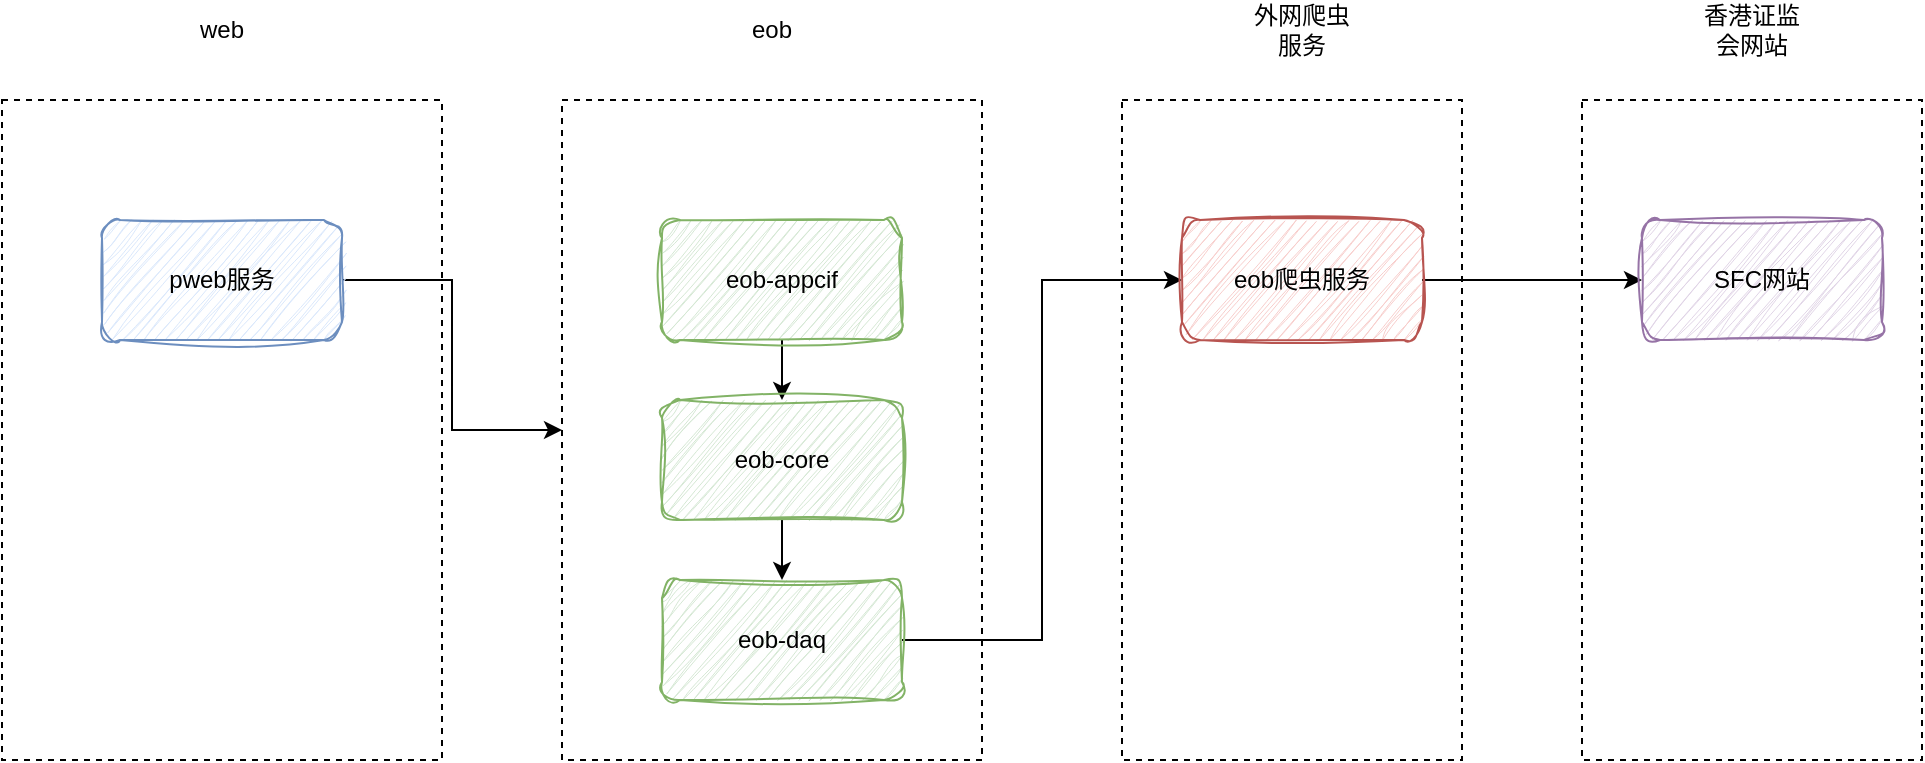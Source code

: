 <mxfile version="24.3.0" type="github">
  <diagram name="第 1 页" id="8pYBM5akXOHLCJZj3LBZ">
    <mxGraphModel dx="1386" dy="751" grid="1" gridSize="10" guides="1" tooltips="1" connect="1" arrows="1" fold="1" page="1" pageScale="1" pageWidth="827" pageHeight="1169" math="0" shadow="0">
      <root>
        <mxCell id="0" />
        <mxCell id="1" parent="0" />
        <mxCell id="xWTh3WDd0B7nydl5swli-9" value="" style="rounded=0;whiteSpace=wrap;html=1;dashed=1;gradientColor=none;fillColor=none;" vertex="1" parent="1">
          <mxGeometry x="840" y="210" width="170" height="330" as="geometry" />
        </mxCell>
        <mxCell id="xWTh3WDd0B7nydl5swli-1" value="" style="rounded=0;whiteSpace=wrap;html=1;fillColor=none;dashed=1;" vertex="1" parent="1">
          <mxGeometry x="50" y="210" width="220" height="330" as="geometry" />
        </mxCell>
        <mxCell id="xWTh3WDd0B7nydl5swli-17" style="edgeStyle=orthogonalEdgeStyle;rounded=0;orthogonalLoop=1;jettySize=auto;html=1;exitX=1;exitY=0.5;exitDx=0;exitDy=0;" edge="1" parent="1" source="xWTh3WDd0B7nydl5swli-2" target="xWTh3WDd0B7nydl5swli-3">
          <mxGeometry relative="1" as="geometry" />
        </mxCell>
        <mxCell id="xWTh3WDd0B7nydl5swli-2" value="pweb服务" style="rounded=1;whiteSpace=wrap;html=1;fillColor=#dae8fc;strokeColor=#6c8ebf;sketch=1;curveFitting=1;jiggle=2;" vertex="1" parent="1">
          <mxGeometry x="100" y="270" width="120" height="60" as="geometry" />
        </mxCell>
        <mxCell id="xWTh3WDd0B7nydl5swli-3" value="" style="rounded=0;whiteSpace=wrap;html=1;fillColor=none;dashed=1;" vertex="1" parent="1">
          <mxGeometry x="330" y="210" width="210" height="330" as="geometry" />
        </mxCell>
        <mxCell id="xWTh3WDd0B7nydl5swli-12" style="edgeStyle=orthogonalEdgeStyle;rounded=0;orthogonalLoop=1;jettySize=auto;html=1;exitX=0.5;exitY=1;exitDx=0;exitDy=0;" edge="1" parent="1" source="xWTh3WDd0B7nydl5swli-4" target="xWTh3WDd0B7nydl5swli-5">
          <mxGeometry relative="1" as="geometry" />
        </mxCell>
        <mxCell id="xWTh3WDd0B7nydl5swli-4" value="eob-appcif" style="rounded=1;whiteSpace=wrap;html=1;fillColor=#d5e8d4;strokeColor=#82b366;sketch=1;curveFitting=1;jiggle=2;" vertex="1" parent="1">
          <mxGeometry x="380" y="270" width="120" height="60" as="geometry" />
        </mxCell>
        <mxCell id="xWTh3WDd0B7nydl5swli-13" style="edgeStyle=orthogonalEdgeStyle;rounded=0;orthogonalLoop=1;jettySize=auto;html=1;exitX=0.5;exitY=1;exitDx=0;exitDy=0;" edge="1" parent="1" source="xWTh3WDd0B7nydl5swli-5" target="xWTh3WDd0B7nydl5swli-6">
          <mxGeometry relative="1" as="geometry" />
        </mxCell>
        <mxCell id="xWTh3WDd0B7nydl5swli-5" value="eob-core" style="rounded=1;whiteSpace=wrap;html=1;fillColor=#d5e8d4;strokeColor=#82b366;sketch=1;curveFitting=1;jiggle=2;" vertex="1" parent="1">
          <mxGeometry x="380" y="360" width="120" height="60" as="geometry" />
        </mxCell>
        <mxCell id="xWTh3WDd0B7nydl5swli-18" style="edgeStyle=orthogonalEdgeStyle;rounded=0;orthogonalLoop=1;jettySize=auto;html=1;exitX=1;exitY=0.5;exitDx=0;exitDy=0;entryX=0;entryY=0.5;entryDx=0;entryDy=0;" edge="1" parent="1" source="xWTh3WDd0B7nydl5swli-6" target="xWTh3WDd0B7nydl5swli-8">
          <mxGeometry relative="1" as="geometry" />
        </mxCell>
        <mxCell id="xWTh3WDd0B7nydl5swli-6" value="eob-daq" style="rounded=1;whiteSpace=wrap;html=1;fillColor=#d5e8d4;strokeColor=#82b366;sketch=1;curveFitting=1;jiggle=2;" vertex="1" parent="1">
          <mxGeometry x="380" y="450" width="120" height="60" as="geometry" />
        </mxCell>
        <mxCell id="xWTh3WDd0B7nydl5swli-7" value="" style="rounded=0;whiteSpace=wrap;html=1;fillColor=none;dashed=1;" vertex="1" parent="1">
          <mxGeometry x="610" y="210" width="170" height="330" as="geometry" />
        </mxCell>
        <mxCell id="xWTh3WDd0B7nydl5swli-19" style="edgeStyle=orthogonalEdgeStyle;rounded=0;orthogonalLoop=1;jettySize=auto;html=1;exitX=1;exitY=0.5;exitDx=0;exitDy=0;entryX=0;entryY=0.5;entryDx=0;entryDy=0;" edge="1" parent="1" source="xWTh3WDd0B7nydl5swli-8" target="xWTh3WDd0B7nydl5swli-10">
          <mxGeometry relative="1" as="geometry" />
        </mxCell>
        <mxCell id="xWTh3WDd0B7nydl5swli-8" value="eob爬虫服务" style="rounded=1;whiteSpace=wrap;html=1;fillColor=#f8cecc;strokeColor=#b85450;sketch=1;curveFitting=1;jiggle=2;" vertex="1" parent="1">
          <mxGeometry x="640" y="270" width="120" height="60" as="geometry" />
        </mxCell>
        <mxCell id="xWTh3WDd0B7nydl5swli-10" value="SFC网站" style="rounded=1;whiteSpace=wrap;html=1;fillColor=#e1d5e7;strokeColor=#9673a6;sketch=1;curveFitting=1;jiggle=2;" vertex="1" parent="1">
          <mxGeometry x="870" y="270" width="120" height="60" as="geometry" />
        </mxCell>
        <mxCell id="xWTh3WDd0B7nydl5swli-20" value="web" style="text;html=1;align=center;verticalAlign=middle;whiteSpace=wrap;rounded=0;" vertex="1" parent="1">
          <mxGeometry x="130" y="160" width="60" height="30" as="geometry" />
        </mxCell>
        <mxCell id="xWTh3WDd0B7nydl5swli-21" value="eob" style="text;html=1;align=center;verticalAlign=middle;whiteSpace=wrap;rounded=0;" vertex="1" parent="1">
          <mxGeometry x="405" y="160" width="60" height="30" as="geometry" />
        </mxCell>
        <mxCell id="xWTh3WDd0B7nydl5swli-22" value="外网爬虫服务" style="text;html=1;align=center;verticalAlign=middle;whiteSpace=wrap;rounded=0;" vertex="1" parent="1">
          <mxGeometry x="670" y="160" width="60" height="30" as="geometry" />
        </mxCell>
        <mxCell id="xWTh3WDd0B7nydl5swli-23" value="香港证监会网站" style="text;html=1;align=center;verticalAlign=middle;whiteSpace=wrap;rounded=0;" vertex="1" parent="1">
          <mxGeometry x="895" y="160" width="60" height="30" as="geometry" />
        </mxCell>
      </root>
    </mxGraphModel>
  </diagram>
</mxfile>
